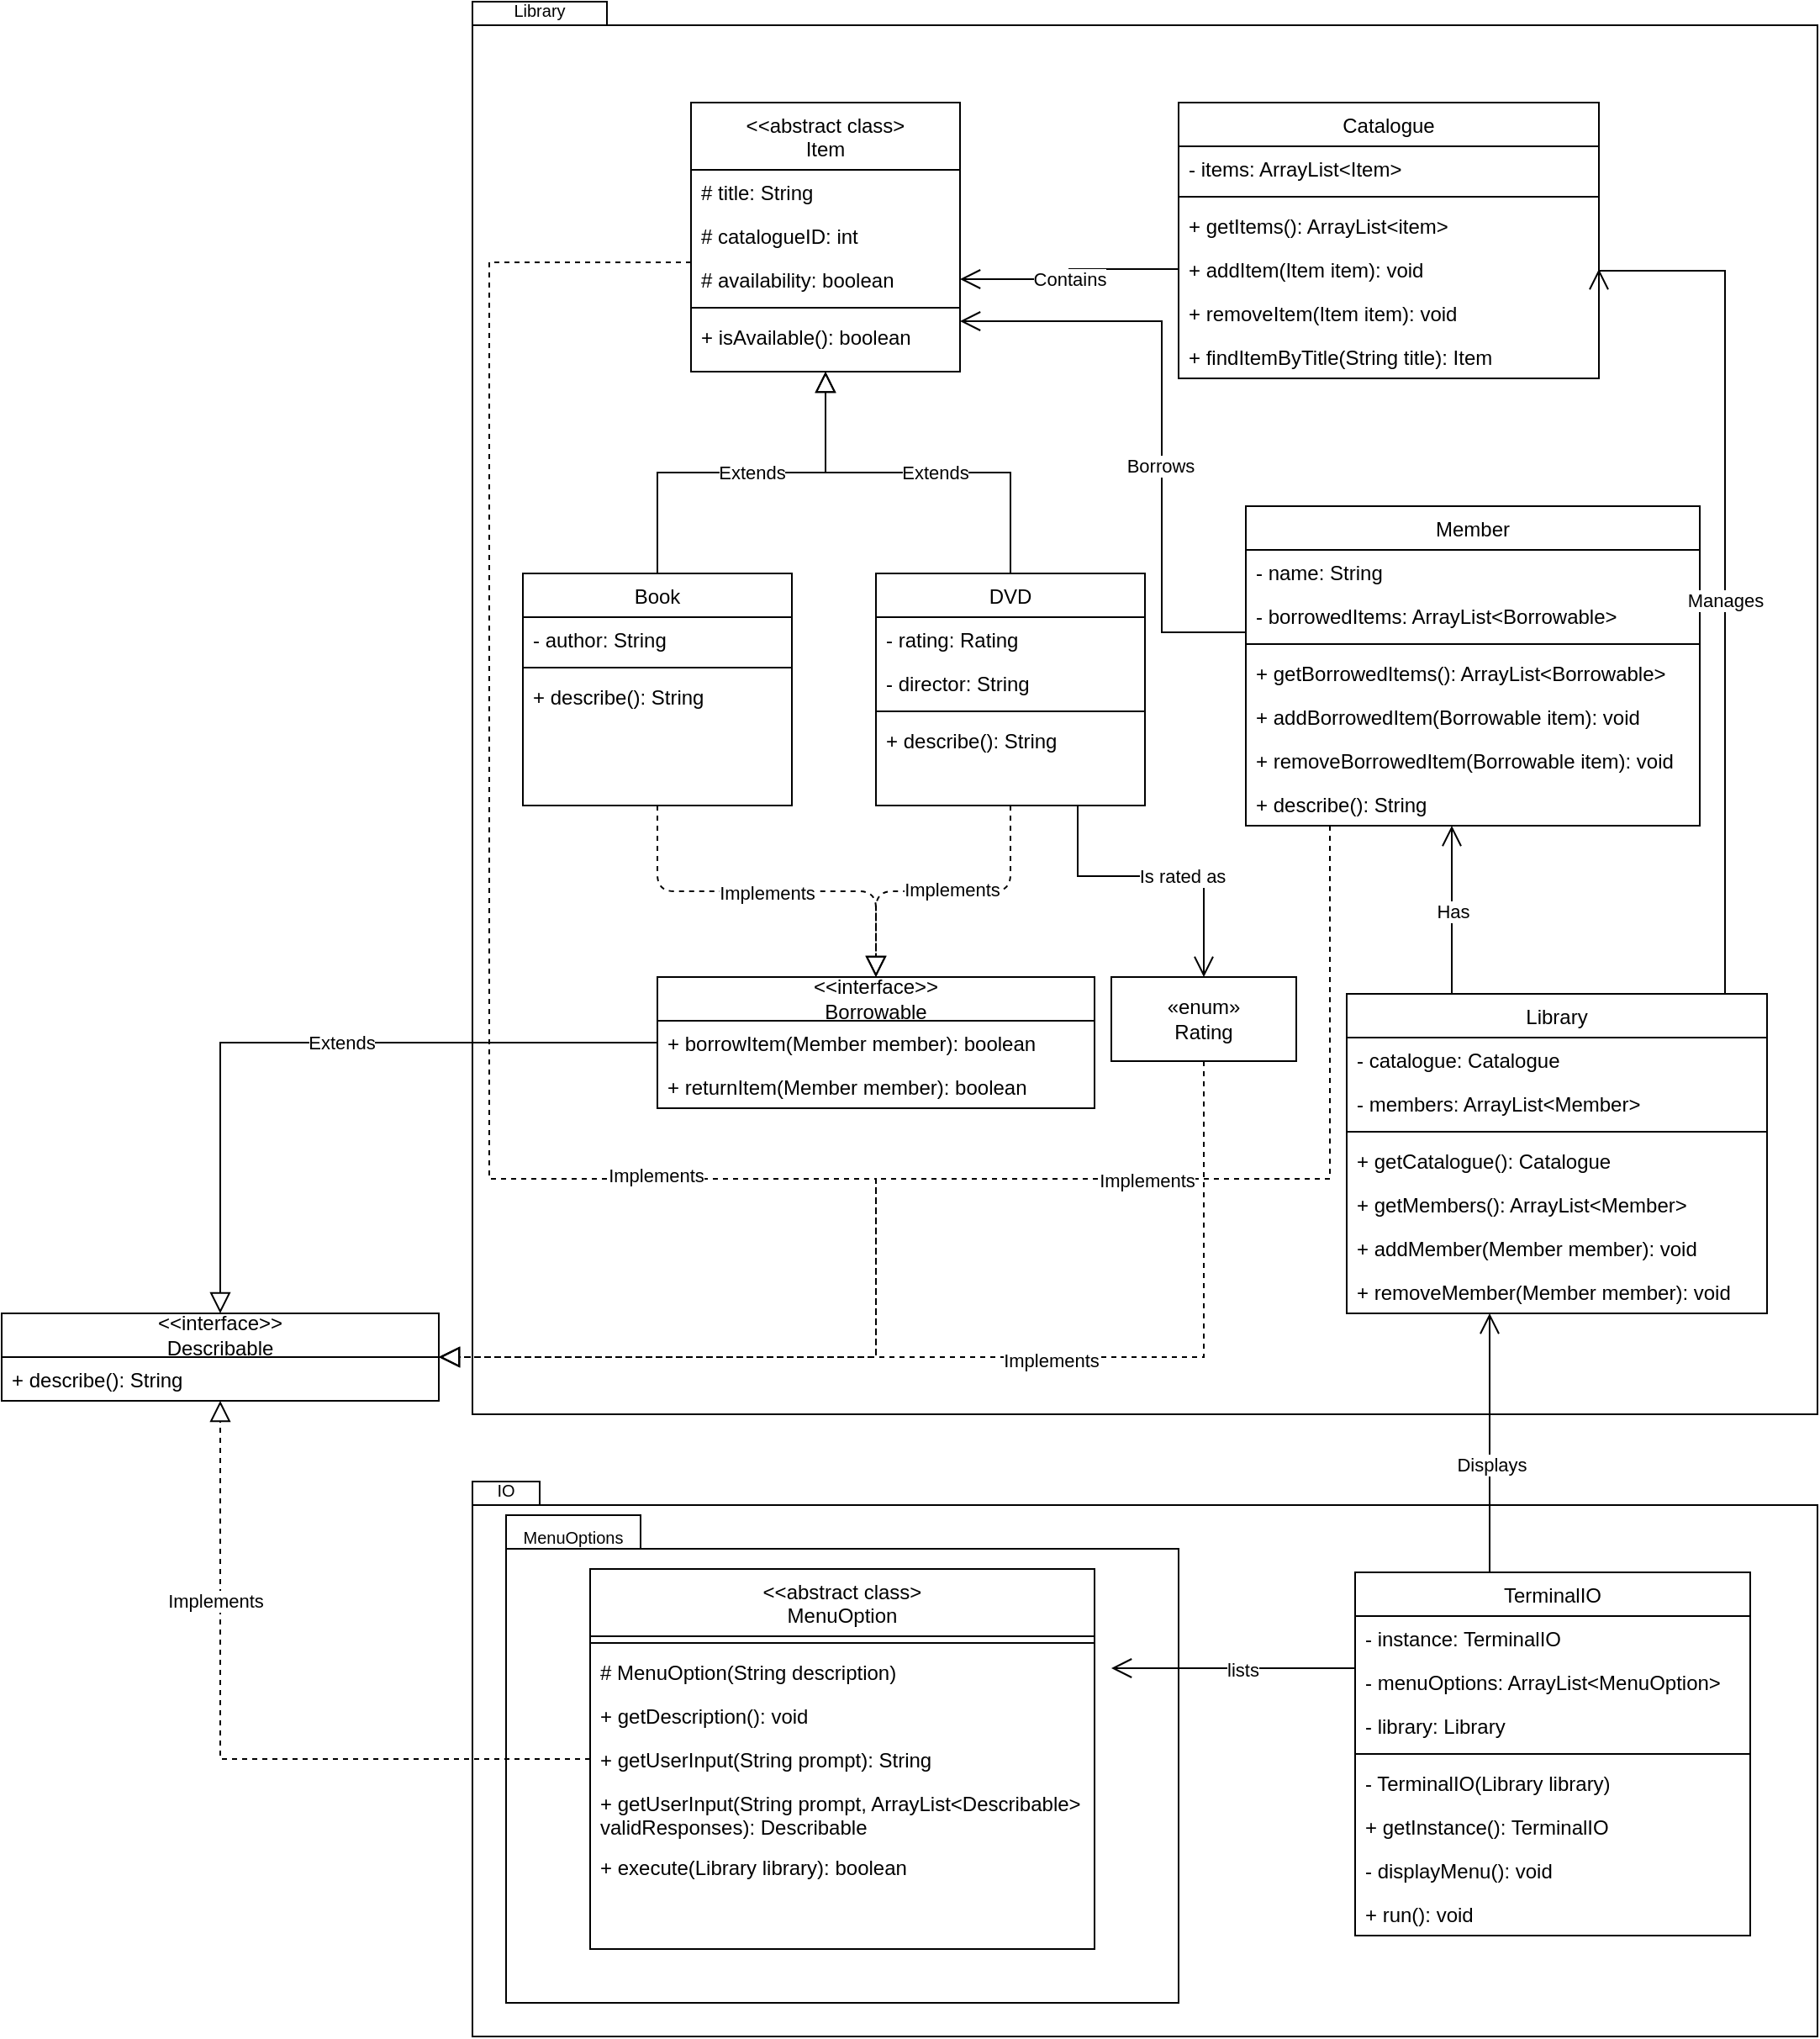 <mxfile version="24.2.2" type="device">
  <diagram id="C5RBs43oDa-KdzZeNtuy" name="Page-1">
    <mxGraphModel dx="2022" dy="643" grid="1" gridSize="10" guides="1" tooltips="1" connect="1" arrows="1" fold="1" page="1" pageScale="1" pageWidth="827" pageHeight="1169" math="0" shadow="0">
      <root>
        <mxCell id="WIyWlLk6GJQsqaUBKTNV-0" />
        <mxCell id="WIyWlLk6GJQsqaUBKTNV-1" parent="WIyWlLk6GJQsqaUBKTNV-0" />
        <mxCell id="sDmbuZlIlqzP2ajViQI1-38" value="" style="shape=folder;fontStyle=1;spacingTop=10;tabWidth=40;tabHeight=14;tabPosition=left;html=1;whiteSpace=wrap;" vertex="1" parent="WIyWlLk6GJQsqaUBKTNV-1">
          <mxGeometry x="20" y="890" width="800" height="330" as="geometry" />
        </mxCell>
        <mxCell id="sDmbuZlIlqzP2ajViQI1-46" value="" style="shape=folder;fontStyle=1;spacingTop=10;tabWidth=80;tabHeight=20;tabPosition=left;html=1;whiteSpace=wrap;" vertex="1" parent="WIyWlLk6GJQsqaUBKTNV-1">
          <mxGeometry x="40" y="910" width="400" height="290" as="geometry" />
        </mxCell>
        <mxCell id="sDmbuZlIlqzP2ajViQI1-0" value="" style="shape=folder;fontStyle=1;spacingTop=10;tabWidth=40;tabHeight=14;tabPosition=left;html=1;whiteSpace=wrap;" vertex="1" parent="WIyWlLk6GJQsqaUBKTNV-1">
          <mxGeometry x="20" y="10" width="800" height="840" as="geometry" />
        </mxCell>
        <mxCell id="sDmbuZlIlqzP2ajViQI1-58" style="edgeStyle=orthogonalEdgeStyle;rounded=0;orthogonalLoop=1;jettySize=auto;html=1;endSize=10;endArrow=block;endFill=0;dashed=1;" edge="1" parent="WIyWlLk6GJQsqaUBKTNV-1" source="zkfFHV4jXpPFQw0GAbJ--0" target="sDmbuZlIlqzP2ajViQI1-50">
          <mxGeometry relative="1" as="geometry">
            <Array as="points">
              <mxPoint x="30" y="165" />
              <mxPoint x="30" y="710" />
              <mxPoint x="260" y="710" />
            </Array>
          </mxGeometry>
        </mxCell>
        <mxCell id="sDmbuZlIlqzP2ajViQI1-65" value="Implements" style="edgeLabel;html=1;align=center;verticalAlign=middle;resizable=0;points=[];" vertex="1" connectable="0" parent="sDmbuZlIlqzP2ajViQI1-58">
          <mxGeometry x="0.211" y="2" relative="1" as="geometry">
            <mxPoint as="offset" />
          </mxGeometry>
        </mxCell>
        <mxCell id="zkfFHV4jXpPFQw0GAbJ--0" value="&lt;&lt;abstract class&gt;&#xa;Item" style="swimlane;fontStyle=0;align=center;verticalAlign=top;childLayout=stackLayout;horizontal=1;startSize=40;horizontalStack=0;resizeParent=1;resizeLast=0;collapsible=1;marginBottom=0;rounded=0;shadow=0;strokeWidth=1;" parent="WIyWlLk6GJQsqaUBKTNV-1" vertex="1">
          <mxGeometry x="150" y="70" width="160" height="160" as="geometry">
            <mxRectangle x="230" y="140" width="160" height="26" as="alternateBounds" />
          </mxGeometry>
        </mxCell>
        <mxCell id="zkfFHV4jXpPFQw0GAbJ--1" value="# title: String" style="text;align=left;verticalAlign=top;spacingLeft=4;spacingRight=4;overflow=hidden;rotatable=0;points=[[0,0.5],[1,0.5]];portConstraint=eastwest;" parent="zkfFHV4jXpPFQw0GAbJ--0" vertex="1">
          <mxGeometry y="40" width="160" height="26" as="geometry" />
        </mxCell>
        <mxCell id="OsS2CxHE7FvgoO20CWTL-3" value="# catalogueID: int" style="text;align=left;verticalAlign=top;spacingLeft=4;spacingRight=4;overflow=hidden;rotatable=0;points=[[0,0.5],[1,0.5]];portConstraint=eastwest;" parent="zkfFHV4jXpPFQw0GAbJ--0" vertex="1">
          <mxGeometry y="66" width="160" height="26" as="geometry" />
        </mxCell>
        <mxCell id="zkfFHV4jXpPFQw0GAbJ--2" value="# availability: boolean" style="text;align=left;verticalAlign=top;spacingLeft=4;spacingRight=4;overflow=hidden;rotatable=0;points=[[0,0.5],[1,0.5]];portConstraint=eastwest;rounded=0;shadow=0;html=0;" parent="zkfFHV4jXpPFQw0GAbJ--0" vertex="1">
          <mxGeometry y="92" width="160" height="26" as="geometry" />
        </mxCell>
        <mxCell id="zkfFHV4jXpPFQw0GAbJ--4" value="" style="line;html=1;strokeWidth=1;align=left;verticalAlign=middle;spacingTop=-1;spacingLeft=3;spacingRight=3;rotatable=0;labelPosition=right;points=[];portConstraint=eastwest;" parent="zkfFHV4jXpPFQw0GAbJ--0" vertex="1">
          <mxGeometry y="118" width="160" height="8" as="geometry" />
        </mxCell>
        <mxCell id="sDmbuZlIlqzP2ajViQI1-12" value="+ isAvailable(): boolean" style="text;align=left;verticalAlign=top;spacingLeft=4;spacingRight=4;overflow=hidden;rotatable=0;points=[[0,0.5],[1,0.5]];portConstraint=eastwest;" vertex="1" parent="zkfFHV4jXpPFQw0GAbJ--0">
          <mxGeometry y="126" width="160" height="26" as="geometry" />
        </mxCell>
        <mxCell id="OsS2CxHE7FvgoO20CWTL-24" style="edgeStyle=orthogonalEdgeStyle;rounded=1;orthogonalLoop=1;jettySize=auto;html=1;exitX=0.5;exitY=1;exitDx=0;exitDy=0;dashed=1;endArrow=block;endFill=0;strokeWidth=1;jumpSize=6;curved=0;flowAnimation=0;endSize=10;" parent="WIyWlLk6GJQsqaUBKTNV-1" source="zkfFHV4jXpPFQw0GAbJ--6" target="OsS2CxHE7FvgoO20CWTL-16" edge="1">
          <mxGeometry relative="1" as="geometry" />
        </mxCell>
        <mxCell id="OsS2CxHE7FvgoO20CWTL-27" value="Implements" style="edgeLabel;html=1;align=center;verticalAlign=middle;resizable=0;points=[];" parent="OsS2CxHE7FvgoO20CWTL-24" vertex="1" connectable="0">
          <mxGeometry y="-1" relative="1" as="geometry">
            <mxPoint as="offset" />
          </mxGeometry>
        </mxCell>
        <mxCell id="zkfFHV4jXpPFQw0GAbJ--6" value="Book" style="swimlane;fontStyle=0;align=center;verticalAlign=top;childLayout=stackLayout;horizontal=1;startSize=26;horizontalStack=0;resizeParent=1;resizeLast=0;collapsible=1;marginBottom=0;rounded=0;shadow=0;strokeWidth=1;" parent="WIyWlLk6GJQsqaUBKTNV-1" vertex="1">
          <mxGeometry x="50" y="350" width="160" height="138" as="geometry">
            <mxRectangle x="130" y="380" width="160" height="26" as="alternateBounds" />
          </mxGeometry>
        </mxCell>
        <mxCell id="zkfFHV4jXpPFQw0GAbJ--7" value="- author: String" style="text;align=left;verticalAlign=top;spacingLeft=4;spacingRight=4;overflow=hidden;rotatable=0;points=[[0,0.5],[1,0.5]];portConstraint=eastwest;" parent="zkfFHV4jXpPFQw0GAbJ--6" vertex="1">
          <mxGeometry y="26" width="160" height="26" as="geometry" />
        </mxCell>
        <mxCell id="zkfFHV4jXpPFQw0GAbJ--9" value="" style="line;html=1;strokeWidth=1;align=left;verticalAlign=middle;spacingTop=-1;spacingLeft=3;spacingRight=3;rotatable=0;labelPosition=right;points=[];portConstraint=eastwest;" parent="zkfFHV4jXpPFQw0GAbJ--6" vertex="1">
          <mxGeometry y="52" width="160" height="8" as="geometry" />
        </mxCell>
        <mxCell id="zkfFHV4jXpPFQw0GAbJ--10" value="+ describe(): String" style="text;align=left;verticalAlign=top;spacingLeft=4;spacingRight=4;overflow=hidden;rotatable=0;points=[[0,0.5],[1,0.5]];portConstraint=eastwest;fontStyle=0" parent="zkfFHV4jXpPFQw0GAbJ--6" vertex="1">
          <mxGeometry y="60" width="160" height="26" as="geometry" />
        </mxCell>
        <mxCell id="zkfFHV4jXpPFQw0GAbJ--12" value="" style="endArrow=block;endSize=10;endFill=0;shadow=0;strokeWidth=1;rounded=0;curved=0;edgeStyle=elbowEdgeStyle;elbow=vertical;" parent="WIyWlLk6GJQsqaUBKTNV-1" source="zkfFHV4jXpPFQw0GAbJ--6" target="zkfFHV4jXpPFQw0GAbJ--0" edge="1">
          <mxGeometry width="160" relative="1" as="geometry">
            <mxPoint x="130" y="193" as="sourcePoint" />
            <mxPoint x="130" y="193" as="targetPoint" />
          </mxGeometry>
        </mxCell>
        <mxCell id="OsS2CxHE7FvgoO20CWTL-29" value="Extends" style="edgeLabel;html=1;align=center;verticalAlign=middle;resizable=0;points=[];" parent="zkfFHV4jXpPFQw0GAbJ--12" vertex="1" connectable="0">
          <mxGeometry x="0.055" relative="1" as="geometry">
            <mxPoint as="offset" />
          </mxGeometry>
        </mxCell>
        <mxCell id="zkfFHV4jXpPFQw0GAbJ--16" value="" style="endArrow=block;endSize=10;endFill=0;shadow=0;strokeWidth=1;rounded=0;curved=0;edgeStyle=elbowEdgeStyle;elbow=vertical;" parent="WIyWlLk6GJQsqaUBKTNV-1" source="OsS2CxHE7FvgoO20CWTL-7" target="zkfFHV4jXpPFQw0GAbJ--0" edge="1">
          <mxGeometry width="160" relative="1" as="geometry">
            <mxPoint x="340" y="350" as="sourcePoint" />
            <mxPoint x="240" y="261" as="targetPoint" />
          </mxGeometry>
        </mxCell>
        <mxCell id="OsS2CxHE7FvgoO20CWTL-30" value="Extends" style="edgeLabel;html=1;align=center;verticalAlign=middle;resizable=0;points=[];" parent="zkfFHV4jXpPFQw0GAbJ--16" vertex="1" connectable="0">
          <mxGeometry x="-0.081" relative="1" as="geometry">
            <mxPoint as="offset" />
          </mxGeometry>
        </mxCell>
        <mxCell id="sDmbuZlIlqzP2ajViQI1-25" style="edgeStyle=orthogonalEdgeStyle;rounded=0;orthogonalLoop=1;jettySize=auto;html=1;exitX=0.75;exitY=1;exitDx=0;exitDy=0;entryX=0.5;entryY=0;entryDx=0;entryDy=0;endArrow=open;endFill=0;endSize=10;" edge="1" parent="WIyWlLk6GJQsqaUBKTNV-1" source="OsS2CxHE7FvgoO20CWTL-7" target="sDmbuZlIlqzP2ajViQI1-24">
          <mxGeometry relative="1" as="geometry">
            <Array as="points">
              <mxPoint x="380" y="530" />
              <mxPoint x="455" y="530" />
            </Array>
          </mxGeometry>
        </mxCell>
        <mxCell id="sDmbuZlIlqzP2ajViQI1-26" value="Is rated as" style="edgeLabel;html=1;align=center;verticalAlign=middle;resizable=0;points=[];" vertex="1" connectable="0" parent="sDmbuZlIlqzP2ajViQI1-25">
          <mxGeometry x="0.169" relative="1" as="geometry">
            <mxPoint as="offset" />
          </mxGeometry>
        </mxCell>
        <mxCell id="OsS2CxHE7FvgoO20CWTL-7" value="DVD" style="swimlane;fontStyle=0;align=center;verticalAlign=top;childLayout=stackLayout;horizontal=1;startSize=26;horizontalStack=0;resizeParent=1;resizeLast=0;collapsible=1;marginBottom=0;rounded=0;shadow=0;strokeWidth=1;" parent="WIyWlLk6GJQsqaUBKTNV-1" vertex="1">
          <mxGeometry x="260" y="350" width="160" height="138" as="geometry">
            <mxRectangle x="130" y="380" width="160" height="26" as="alternateBounds" />
          </mxGeometry>
        </mxCell>
        <mxCell id="OsS2CxHE7FvgoO20CWTL-8" value="- rating: Rating" style="text;align=left;verticalAlign=top;spacingLeft=4;spacingRight=4;overflow=hidden;rotatable=0;points=[[0,0.5],[1,0.5]];portConstraint=eastwest;" parent="OsS2CxHE7FvgoO20CWTL-7" vertex="1">
          <mxGeometry y="26" width="160" height="26" as="geometry" />
        </mxCell>
        <mxCell id="OsS2CxHE7FvgoO20CWTL-11" value="- director: String" style="text;align=left;verticalAlign=top;spacingLeft=4;spacingRight=4;overflow=hidden;rotatable=0;points=[[0,0.5],[1,0.5]];portConstraint=eastwest;" parent="OsS2CxHE7FvgoO20CWTL-7" vertex="1">
          <mxGeometry y="52" width="160" height="26" as="geometry" />
        </mxCell>
        <mxCell id="OsS2CxHE7FvgoO20CWTL-9" value="" style="line;html=1;strokeWidth=1;align=left;verticalAlign=middle;spacingTop=-1;spacingLeft=3;spacingRight=3;rotatable=0;labelPosition=right;points=[];portConstraint=eastwest;" parent="OsS2CxHE7FvgoO20CWTL-7" vertex="1">
          <mxGeometry y="78" width="160" height="8" as="geometry" />
        </mxCell>
        <mxCell id="OsS2CxHE7FvgoO20CWTL-10" value="+ describe(): String" style="text;align=left;verticalAlign=top;spacingLeft=4;spacingRight=4;overflow=hidden;rotatable=0;points=[[0,0.5],[1,0.5]];portConstraint=eastwest;fontStyle=0" parent="OsS2CxHE7FvgoO20CWTL-7" vertex="1">
          <mxGeometry y="86" width="160" height="26" as="geometry" />
        </mxCell>
        <mxCell id="sDmbuZlIlqzP2ajViQI1-54" style="edgeStyle=orthogonalEdgeStyle;rounded=0;orthogonalLoop=1;jettySize=auto;html=1;endSize=10;endArrow=block;endFill=0;" edge="1" parent="WIyWlLk6GJQsqaUBKTNV-1" source="OsS2CxHE7FvgoO20CWTL-16" target="sDmbuZlIlqzP2ajViQI1-50">
          <mxGeometry relative="1" as="geometry" />
        </mxCell>
        <mxCell id="sDmbuZlIlqzP2ajViQI1-55" value="Extends" style="edgeLabel;html=1;align=center;verticalAlign=middle;resizable=0;points=[];" vertex="1" connectable="0" parent="sDmbuZlIlqzP2ajViQI1-54">
          <mxGeometry x="-0.104" relative="1" as="geometry">
            <mxPoint as="offset" />
          </mxGeometry>
        </mxCell>
        <mxCell id="OsS2CxHE7FvgoO20CWTL-16" value="&amp;lt;&amp;lt;interface&amp;gt;&amp;gt;&lt;div&gt;Borrowable&lt;/div&gt;" style="swimlane;fontStyle=0;childLayout=stackLayout;horizontal=1;startSize=26;fillColor=none;horizontalStack=0;resizeParent=1;resizeParentMax=0;resizeLast=0;collapsible=1;marginBottom=0;whiteSpace=wrap;html=1;" parent="WIyWlLk6GJQsqaUBKTNV-1" vertex="1">
          <mxGeometry x="130" y="590" width="260" height="78" as="geometry">
            <mxRectangle x="190" y="530" width="110" height="40" as="alternateBounds" />
          </mxGeometry>
        </mxCell>
        <mxCell id="OsS2CxHE7FvgoO20CWTL-17" value="+ borrowItem(Member member): boolean" style="text;strokeColor=none;fillColor=none;align=left;verticalAlign=top;spacingLeft=4;spacingRight=4;overflow=hidden;rotatable=0;points=[[0,0.5],[1,0.5]];portConstraint=eastwest;whiteSpace=wrap;html=1;" parent="OsS2CxHE7FvgoO20CWTL-16" vertex="1">
          <mxGeometry y="26" width="260" height="26" as="geometry" />
        </mxCell>
        <mxCell id="OsS2CxHE7FvgoO20CWTL-18" value="+ returnItem(Member member): boolean" style="text;strokeColor=none;fillColor=none;align=left;verticalAlign=top;spacingLeft=4;spacingRight=4;overflow=hidden;rotatable=0;points=[[0,0.5],[1,0.5]];portConstraint=eastwest;whiteSpace=wrap;html=1;" parent="OsS2CxHE7FvgoO20CWTL-16" vertex="1">
          <mxGeometry y="52" width="260" height="26" as="geometry" />
        </mxCell>
        <mxCell id="OsS2CxHE7FvgoO20CWTL-25" style="edgeStyle=orthogonalEdgeStyle;rounded=1;orthogonalLoop=1;jettySize=auto;html=1;exitX=0.5;exitY=1;exitDx=0;exitDy=0;dashed=1;endArrow=block;endFill=0;strokeWidth=1;jumpSize=6;curved=0;flowAnimation=0;entryX=0.5;entryY=0;entryDx=0;entryDy=0;endSize=10;" parent="WIyWlLk6GJQsqaUBKTNV-1" source="OsS2CxHE7FvgoO20CWTL-7" target="OsS2CxHE7FvgoO20CWTL-16" edge="1">
          <mxGeometry relative="1" as="geometry">
            <mxPoint x="140" y="498" as="sourcePoint" />
            <mxPoint x="250" y="600" as="targetPoint" />
          </mxGeometry>
        </mxCell>
        <mxCell id="OsS2CxHE7FvgoO20CWTL-28" value="Implements" style="edgeLabel;html=1;align=center;verticalAlign=middle;resizable=0;points=[];" parent="OsS2CxHE7FvgoO20CWTL-25" vertex="1" connectable="0">
          <mxGeometry x="-0.05" y="-1" relative="1" as="geometry">
            <mxPoint as="offset" />
          </mxGeometry>
        </mxCell>
        <mxCell id="OsS2CxHE7FvgoO20CWTL-31" value="Catalogue" style="swimlane;fontStyle=0;align=center;verticalAlign=top;childLayout=stackLayout;horizontal=1;startSize=26;horizontalStack=0;resizeParent=1;resizeLast=0;collapsible=1;marginBottom=0;rounded=0;shadow=0;strokeWidth=1;" parent="WIyWlLk6GJQsqaUBKTNV-1" vertex="1">
          <mxGeometry x="440" y="70" width="250" height="164" as="geometry">
            <mxRectangle x="130" y="380" width="160" height="26" as="alternateBounds" />
          </mxGeometry>
        </mxCell>
        <mxCell id="OsS2CxHE7FvgoO20CWTL-32" value="- items: ArrayList&lt;Item&gt;" style="text;align=left;verticalAlign=top;spacingLeft=4;spacingRight=4;overflow=hidden;rotatable=0;points=[[0,0.5],[1,0.5]];portConstraint=eastwest;" parent="OsS2CxHE7FvgoO20CWTL-31" vertex="1">
          <mxGeometry y="26" width="250" height="26" as="geometry" />
        </mxCell>
        <mxCell id="OsS2CxHE7FvgoO20CWTL-33" value="" style="line;html=1;strokeWidth=1;align=left;verticalAlign=middle;spacingTop=-1;spacingLeft=3;spacingRight=3;rotatable=0;labelPosition=right;points=[];portConstraint=eastwest;" parent="OsS2CxHE7FvgoO20CWTL-31" vertex="1">
          <mxGeometry y="52" width="250" height="8" as="geometry" />
        </mxCell>
        <mxCell id="sDmbuZlIlqzP2ajViQI1-9" value="+ getItems(): ArrayList&lt;item&gt;" style="text;align=left;verticalAlign=top;spacingLeft=4;spacingRight=4;overflow=hidden;rotatable=0;points=[[0,0.5],[1,0.5]];portConstraint=eastwest;fontStyle=0" vertex="1" parent="OsS2CxHE7FvgoO20CWTL-31">
          <mxGeometry y="60" width="250" height="26" as="geometry" />
        </mxCell>
        <mxCell id="OsS2CxHE7FvgoO20CWTL-34" value="+ addItem(Item item): void" style="text;align=left;verticalAlign=top;spacingLeft=4;spacingRight=4;overflow=hidden;rotatable=0;points=[[0,0.5],[1,0.5]];portConstraint=eastwest;fontStyle=0" parent="OsS2CxHE7FvgoO20CWTL-31" vertex="1">
          <mxGeometry y="86" width="250" height="26" as="geometry" />
        </mxCell>
        <mxCell id="OsS2CxHE7FvgoO20CWTL-36" value="+ removeItem(Item item): void" style="text;align=left;verticalAlign=top;spacingLeft=4;spacingRight=4;overflow=hidden;rotatable=0;points=[[0,0.5],[1,0.5]];portConstraint=eastwest;fontStyle=0" parent="OsS2CxHE7FvgoO20CWTL-31" vertex="1">
          <mxGeometry y="112" width="250" height="26" as="geometry" />
        </mxCell>
        <mxCell id="OsS2CxHE7FvgoO20CWTL-37" value="+ findItemByTitle(String title): Item" style="text;align=left;verticalAlign=top;spacingLeft=4;spacingRight=4;overflow=hidden;rotatable=0;points=[[0,0.5],[1,0.5]];portConstraint=eastwest;fontStyle=0" parent="OsS2CxHE7FvgoO20CWTL-31" vertex="1">
          <mxGeometry y="138" width="250" height="26" as="geometry" />
        </mxCell>
        <mxCell id="OsS2CxHE7FvgoO20CWTL-39" style="edgeStyle=orthogonalEdgeStyle;rounded=0;orthogonalLoop=1;jettySize=auto;html=1;entryX=1;entryY=0.5;entryDx=0;entryDy=0;exitX=0;exitY=0.5;exitDx=0;exitDy=0;endArrow=open;endFill=0;endSize=10;" parent="WIyWlLk6GJQsqaUBKTNV-1" source="OsS2CxHE7FvgoO20CWTL-34" target="zkfFHV4jXpPFQw0GAbJ--2" edge="1">
          <mxGeometry relative="1" as="geometry" />
        </mxCell>
        <mxCell id="OsS2CxHE7FvgoO20CWTL-40" value="Contains" style="edgeLabel;html=1;align=center;verticalAlign=middle;resizable=0;points=[];" parent="OsS2CxHE7FvgoO20CWTL-39" vertex="1" connectable="0">
          <mxGeometry x="0.045" relative="1" as="geometry">
            <mxPoint as="offset" />
          </mxGeometry>
        </mxCell>
        <mxCell id="sDmbuZlIlqzP2ajViQI1-56" style="edgeStyle=orthogonalEdgeStyle;rounded=0;orthogonalLoop=1;jettySize=auto;html=1;endSize=10;endArrow=block;endFill=0;dashed=1;" edge="1" parent="WIyWlLk6GJQsqaUBKTNV-1" source="OsS2CxHE7FvgoO20CWTL-41" target="sDmbuZlIlqzP2ajViQI1-50">
          <mxGeometry relative="1" as="geometry">
            <Array as="points">
              <mxPoint x="530" y="710" />
              <mxPoint x="260" y="710" />
            </Array>
          </mxGeometry>
        </mxCell>
        <mxCell id="sDmbuZlIlqzP2ajViQI1-63" value="Implements" style="edgeLabel;html=1;align=center;verticalAlign=middle;resizable=0;points=[];" vertex="1" connectable="0" parent="sDmbuZlIlqzP2ajViQI1-56">
          <mxGeometry x="-0.246" y="1" relative="1" as="geometry">
            <mxPoint as="offset" />
          </mxGeometry>
        </mxCell>
        <mxCell id="OsS2CxHE7FvgoO20CWTL-41" value="Member" style="swimlane;fontStyle=0;align=center;verticalAlign=top;childLayout=stackLayout;horizontal=1;startSize=26;horizontalStack=0;resizeParent=1;resizeLast=0;collapsible=1;marginBottom=0;rounded=0;shadow=0;strokeWidth=1;" parent="WIyWlLk6GJQsqaUBKTNV-1" vertex="1">
          <mxGeometry x="480" y="310" width="270" height="190" as="geometry">
            <mxRectangle x="130" y="380" width="160" height="26" as="alternateBounds" />
          </mxGeometry>
        </mxCell>
        <mxCell id="OsS2CxHE7FvgoO20CWTL-42" value="- name: String" style="text;align=left;verticalAlign=top;spacingLeft=4;spacingRight=4;overflow=hidden;rotatable=0;points=[[0,0.5],[1,0.5]];portConstraint=eastwest;" parent="OsS2CxHE7FvgoO20CWTL-41" vertex="1">
          <mxGeometry y="26" width="270" height="26" as="geometry" />
        </mxCell>
        <mxCell id="OsS2CxHE7FvgoO20CWTL-47" value="- borrowedItems: ArrayList&lt;Borrowable&gt;" style="text;align=left;verticalAlign=top;spacingLeft=4;spacingRight=4;overflow=hidden;rotatable=0;points=[[0,0.5],[1,0.5]];portConstraint=eastwest;" parent="OsS2CxHE7FvgoO20CWTL-41" vertex="1">
          <mxGeometry y="52" width="270" height="26" as="geometry" />
        </mxCell>
        <mxCell id="OsS2CxHE7FvgoO20CWTL-43" value="" style="line;html=1;strokeWidth=1;align=left;verticalAlign=middle;spacingTop=-1;spacingLeft=3;spacingRight=3;rotatable=0;labelPosition=right;points=[];portConstraint=eastwest;" parent="OsS2CxHE7FvgoO20CWTL-41" vertex="1">
          <mxGeometry y="78" width="270" height="8" as="geometry" />
        </mxCell>
        <mxCell id="sDmbuZlIlqzP2ajViQI1-49" value="+ getBorrowedItems(): ArrayList&lt;Borrowable&gt;" style="text;align=left;verticalAlign=top;spacingLeft=4;spacingRight=4;overflow=hidden;rotatable=0;points=[[0,0.5],[1,0.5]];portConstraint=eastwest;fontStyle=0" vertex="1" parent="OsS2CxHE7FvgoO20CWTL-41">
          <mxGeometry y="86" width="270" height="26" as="geometry" />
        </mxCell>
        <mxCell id="OsS2CxHE7FvgoO20CWTL-44" value="+ addBorrowedItem(Borrowable item): void" style="text;align=left;verticalAlign=top;spacingLeft=4;spacingRight=4;overflow=hidden;rotatable=0;points=[[0,0.5],[1,0.5]];portConstraint=eastwest;fontStyle=0" parent="OsS2CxHE7FvgoO20CWTL-41" vertex="1">
          <mxGeometry y="112" width="270" height="26" as="geometry" />
        </mxCell>
        <mxCell id="OsS2CxHE7FvgoO20CWTL-46" value="+ removeBorrowedItem(Borrowable item): void" style="text;align=left;verticalAlign=top;spacingLeft=4;spacingRight=4;overflow=hidden;rotatable=0;points=[[0,0.5],[1,0.5]];portConstraint=eastwest;fontStyle=0" parent="OsS2CxHE7FvgoO20CWTL-41" vertex="1">
          <mxGeometry y="138" width="270" height="26" as="geometry" />
        </mxCell>
        <mxCell id="sDmbuZlIlqzP2ajViQI1-60" value="+ describe(): String" style="text;align=left;verticalAlign=top;spacingLeft=4;spacingRight=4;overflow=hidden;rotatable=0;points=[[0,0.5],[1,0.5]];portConstraint=eastwest;fontStyle=0" vertex="1" parent="OsS2CxHE7FvgoO20CWTL-41">
          <mxGeometry y="164" width="270" height="26" as="geometry" />
        </mxCell>
        <mxCell id="OsS2CxHE7FvgoO20CWTL-48" style="edgeStyle=orthogonalEdgeStyle;rounded=0;orthogonalLoop=1;jettySize=auto;html=1;endArrow=open;endFill=0;endSize=10;" parent="WIyWlLk6GJQsqaUBKTNV-1" source="OsS2CxHE7FvgoO20CWTL-41" edge="1">
          <mxGeometry relative="1" as="geometry">
            <mxPoint x="310" y="200" as="targetPoint" />
            <Array as="points">
              <mxPoint x="430" y="385" />
              <mxPoint x="430" y="200" />
            </Array>
            <mxPoint x="615" y="348" as="sourcePoint" />
          </mxGeometry>
        </mxCell>
        <mxCell id="OsS2CxHE7FvgoO20CWTL-49" value="Borrows" style="edgeLabel;html=1;align=center;verticalAlign=middle;resizable=0;points=[];" parent="OsS2CxHE7FvgoO20CWTL-48" vertex="1" connectable="0">
          <mxGeometry x="-0.158" y="1" relative="1" as="geometry">
            <mxPoint as="offset" />
          </mxGeometry>
        </mxCell>
        <mxCell id="OsS2CxHE7FvgoO20CWTL-59" style="edgeStyle=orthogonalEdgeStyle;rounded=0;orthogonalLoop=1;jettySize=auto;html=1;entryX=1;entryY=0.5;entryDx=0;entryDy=0;endSize=10;endArrow=open;endFill=0;" parent="WIyWlLk6GJQsqaUBKTNV-1" target="OsS2CxHE7FvgoO20CWTL-34" edge="1">
          <mxGeometry relative="1" as="geometry">
            <Array as="points">
              <mxPoint x="765" y="170" />
            </Array>
            <mxPoint x="765" y="600" as="sourcePoint" />
            <mxPoint x="705" y="169" as="targetPoint" />
          </mxGeometry>
        </mxCell>
        <mxCell id="OsS2CxHE7FvgoO20CWTL-60" value="Manages" style="edgeLabel;html=1;align=center;verticalAlign=middle;resizable=0;points=[];" parent="OsS2CxHE7FvgoO20CWTL-59" vertex="1" connectable="0">
          <mxGeometry x="-0.075" relative="1" as="geometry">
            <mxPoint as="offset" />
          </mxGeometry>
        </mxCell>
        <mxCell id="OsS2CxHE7FvgoO20CWTL-50" value="Library" style="swimlane;fontStyle=0;align=center;verticalAlign=top;childLayout=stackLayout;horizontal=1;startSize=26;horizontalStack=0;resizeParent=1;resizeLast=0;collapsible=1;marginBottom=0;rounded=0;shadow=0;strokeWidth=1;" parent="WIyWlLk6GJQsqaUBKTNV-1" vertex="1">
          <mxGeometry x="540" y="600" width="250" height="190" as="geometry">
            <mxRectangle x="130" y="380" width="160" height="26" as="alternateBounds" />
          </mxGeometry>
        </mxCell>
        <mxCell id="OsS2CxHE7FvgoO20CWTL-51" value="- catalogue: Catalogue" style="text;align=left;verticalAlign=top;spacingLeft=4;spacingRight=4;overflow=hidden;rotatable=0;points=[[0,0.5],[1,0.5]];portConstraint=eastwest;" parent="OsS2CxHE7FvgoO20CWTL-50" vertex="1">
          <mxGeometry y="26" width="250" height="26" as="geometry" />
        </mxCell>
        <mxCell id="OsS2CxHE7FvgoO20CWTL-54" value="- members: ArrayList&lt;Member&gt;" style="text;align=left;verticalAlign=top;spacingLeft=4;spacingRight=4;overflow=hidden;rotatable=0;points=[[0,0.5],[1,0.5]];portConstraint=eastwest;" parent="OsS2CxHE7FvgoO20CWTL-50" vertex="1">
          <mxGeometry y="52" width="250" height="26" as="geometry" />
        </mxCell>
        <mxCell id="OsS2CxHE7FvgoO20CWTL-52" value="" style="line;html=1;strokeWidth=1;align=left;verticalAlign=middle;spacingTop=-1;spacingLeft=3;spacingRight=3;rotatable=0;labelPosition=right;points=[];portConstraint=eastwest;" parent="OsS2CxHE7FvgoO20CWTL-50" vertex="1">
          <mxGeometry y="78" width="250" height="8" as="geometry" />
        </mxCell>
        <mxCell id="sDmbuZlIlqzP2ajViQI1-11" value="+ getCatalogue(): Catalogue" style="text;align=left;verticalAlign=top;spacingLeft=4;spacingRight=4;overflow=hidden;rotatable=0;points=[[0,0.5],[1,0.5]];portConstraint=eastwest;fontStyle=0" vertex="1" parent="OsS2CxHE7FvgoO20CWTL-50">
          <mxGeometry y="86" width="250" height="26" as="geometry" />
        </mxCell>
        <mxCell id="sDmbuZlIlqzP2ajViQI1-10" value="+ getMembers(): ArrayList&lt;Member&gt;" style="text;align=left;verticalAlign=top;spacingLeft=4;spacingRight=4;overflow=hidden;rotatable=0;points=[[0,0.5],[1,0.5]];portConstraint=eastwest;fontStyle=0" vertex="1" parent="OsS2CxHE7FvgoO20CWTL-50">
          <mxGeometry y="112" width="250" height="26" as="geometry" />
        </mxCell>
        <mxCell id="OsS2CxHE7FvgoO20CWTL-53" value="+ addMember(Member member): void" style="text;align=left;verticalAlign=top;spacingLeft=4;spacingRight=4;overflow=hidden;rotatable=0;points=[[0,0.5],[1,0.5]];portConstraint=eastwest;fontStyle=0" parent="OsS2CxHE7FvgoO20CWTL-50" vertex="1">
          <mxGeometry y="138" width="250" height="26" as="geometry" />
        </mxCell>
        <mxCell id="OsS2CxHE7FvgoO20CWTL-55" value="+ removeMember(Member member): void" style="text;align=left;verticalAlign=top;spacingLeft=4;spacingRight=4;overflow=hidden;rotatable=0;points=[[0,0.5],[1,0.5]];portConstraint=eastwest;fontStyle=0" parent="OsS2CxHE7FvgoO20CWTL-50" vertex="1">
          <mxGeometry y="164" width="250" height="26" as="geometry" />
        </mxCell>
        <mxCell id="OsS2CxHE7FvgoO20CWTL-57" style="rounded=0;orthogonalLoop=1;jettySize=auto;html=1;exitX=0.25;exitY=0;exitDx=0;exitDy=0;endArrow=open;endFill=0;endSize=10;edgeStyle=elbowEdgeStyle;" parent="WIyWlLk6GJQsqaUBKTNV-1" source="OsS2CxHE7FvgoO20CWTL-50" target="sDmbuZlIlqzP2ajViQI1-60" edge="1">
          <mxGeometry relative="1" as="geometry">
            <mxPoint x="600" y="530" as="targetPoint" />
          </mxGeometry>
        </mxCell>
        <mxCell id="OsS2CxHE7FvgoO20CWTL-58" value="Has" style="edgeLabel;html=1;align=center;verticalAlign=middle;resizable=0;points=[];" parent="OsS2CxHE7FvgoO20CWTL-57" vertex="1" connectable="0">
          <mxGeometry x="-0.021" y="1" relative="1" as="geometry">
            <mxPoint x="1" as="offset" />
          </mxGeometry>
        </mxCell>
        <mxCell id="sDmbuZlIlqzP2ajViQI1-1" value="Library" style="text;html=1;align=center;verticalAlign=middle;whiteSpace=wrap;rounded=0;fontSize=10;" vertex="1" parent="WIyWlLk6GJQsqaUBKTNV-1">
          <mxGeometry x="40" y="10" width="40" height="10" as="geometry" />
        </mxCell>
        <mxCell id="sDmbuZlIlqzP2ajViQI1-2" value="TerminalIO" style="swimlane;fontStyle=0;align=center;verticalAlign=top;childLayout=stackLayout;horizontal=1;startSize=26;horizontalStack=0;resizeParent=1;resizeLast=0;collapsible=1;marginBottom=0;rounded=0;shadow=0;strokeWidth=1;" vertex="1" parent="WIyWlLk6GJQsqaUBKTNV-1">
          <mxGeometry x="545" y="944" width="235" height="216" as="geometry">
            <mxRectangle x="130" y="380" width="160" height="26" as="alternateBounds" />
          </mxGeometry>
        </mxCell>
        <mxCell id="sDmbuZlIlqzP2ajViQI1-40" value="- instance: TerminalIO" style="text;align=left;verticalAlign=top;spacingLeft=4;spacingRight=4;overflow=hidden;rotatable=0;points=[[0,0.5],[1,0.5]];portConstraint=eastwest;" vertex="1" parent="sDmbuZlIlqzP2ajViQI1-2">
          <mxGeometry y="26" width="235" height="26" as="geometry" />
        </mxCell>
        <mxCell id="sDmbuZlIlqzP2ajViQI1-3" value="- menuOptions: ArrayList&lt;MenuOption&gt;" style="text;align=left;verticalAlign=top;spacingLeft=4;spacingRight=4;overflow=hidden;rotatable=0;points=[[0,0.5],[1,0.5]];portConstraint=eastwest;" vertex="1" parent="sDmbuZlIlqzP2ajViQI1-2">
          <mxGeometry y="52" width="235" height="26" as="geometry" />
        </mxCell>
        <mxCell id="sDmbuZlIlqzP2ajViQI1-27" value="- library: Library" style="text;align=left;verticalAlign=top;spacingLeft=4;spacingRight=4;overflow=hidden;rotatable=0;points=[[0,0.5],[1,0.5]];portConstraint=eastwest;" vertex="1" parent="sDmbuZlIlqzP2ajViQI1-2">
          <mxGeometry y="78" width="235" height="26" as="geometry" />
        </mxCell>
        <mxCell id="sDmbuZlIlqzP2ajViQI1-4" value="" style="line;html=1;strokeWidth=1;align=left;verticalAlign=middle;spacingTop=-1;spacingLeft=3;spacingRight=3;rotatable=0;labelPosition=right;points=[];portConstraint=eastwest;" vertex="1" parent="sDmbuZlIlqzP2ajViQI1-2">
          <mxGeometry y="104" width="235" height="8" as="geometry" />
        </mxCell>
        <mxCell id="sDmbuZlIlqzP2ajViQI1-41" value="- TerminalIO(Library library)" style="text;align=left;verticalAlign=top;spacingLeft=4;spacingRight=4;overflow=hidden;rotatable=0;points=[[0,0.5],[1,0.5]];portConstraint=eastwest;fontStyle=0" vertex="1" parent="sDmbuZlIlqzP2ajViQI1-2">
          <mxGeometry y="112" width="235" height="26" as="geometry" />
        </mxCell>
        <mxCell id="sDmbuZlIlqzP2ajViQI1-5" value="+ getInstance(): TerminalIO" style="text;align=left;verticalAlign=top;spacingLeft=4;spacingRight=4;overflow=hidden;rotatable=0;points=[[0,0.5],[1,0.5]];portConstraint=eastwest;fontStyle=0" vertex="1" parent="sDmbuZlIlqzP2ajViQI1-2">
          <mxGeometry y="138" width="235" height="26" as="geometry" />
        </mxCell>
        <mxCell id="sDmbuZlIlqzP2ajViQI1-6" value="- displayMenu(): void" style="text;align=left;verticalAlign=top;spacingLeft=4;spacingRight=4;overflow=hidden;rotatable=0;points=[[0,0.5],[1,0.5]];portConstraint=eastwest;fontStyle=0" vertex="1" parent="sDmbuZlIlqzP2ajViQI1-2">
          <mxGeometry y="164" width="235" height="26" as="geometry" />
        </mxCell>
        <mxCell id="sDmbuZlIlqzP2ajViQI1-42" value="+ run(): void" style="text;align=left;verticalAlign=top;spacingLeft=4;spacingRight=4;overflow=hidden;rotatable=0;points=[[0,0.5],[1,0.5]];portConstraint=eastwest;fontStyle=0" vertex="1" parent="sDmbuZlIlqzP2ajViQI1-2">
          <mxGeometry y="190" width="235" height="26" as="geometry" />
        </mxCell>
        <mxCell id="sDmbuZlIlqzP2ajViQI1-7" style="edgeStyle=orthogonalEdgeStyle;rounded=0;orthogonalLoop=1;jettySize=auto;html=1;endSize=10;endArrow=open;endFill=0;" edge="1" parent="WIyWlLk6GJQsqaUBKTNV-1" source="sDmbuZlIlqzP2ajViQI1-2">
          <mxGeometry relative="1" as="geometry">
            <mxPoint x="625" y="790" as="targetPoint" />
            <Array as="points">
              <mxPoint x="625" y="793" />
            </Array>
          </mxGeometry>
        </mxCell>
        <mxCell id="sDmbuZlIlqzP2ajViQI1-8" value="Displays" style="edgeLabel;html=1;align=center;verticalAlign=middle;resizable=0;points=[];" vertex="1" connectable="0" parent="sDmbuZlIlqzP2ajViQI1-7">
          <mxGeometry x="-0.171" y="-1" relative="1" as="geometry">
            <mxPoint as="offset" />
          </mxGeometry>
        </mxCell>
        <mxCell id="sDmbuZlIlqzP2ajViQI1-67" style="edgeStyle=orthogonalEdgeStyle;rounded=0;orthogonalLoop=1;jettySize=auto;html=1;endArrow=block;endFill=0;endSize=10;dashed=1;" edge="1" parent="WIyWlLk6GJQsqaUBKTNV-1" source="sDmbuZlIlqzP2ajViQI1-24" target="sDmbuZlIlqzP2ajViQI1-50">
          <mxGeometry relative="1" as="geometry">
            <Array as="points">
              <mxPoint x="455" y="816" />
            </Array>
          </mxGeometry>
        </mxCell>
        <mxCell id="sDmbuZlIlqzP2ajViQI1-69" value="Implements" style="edgeLabel;html=1;align=center;verticalAlign=middle;resizable=0;points=[];" vertex="1" connectable="0" parent="sDmbuZlIlqzP2ajViQI1-67">
          <mxGeometry x="-0.154" y="2" relative="1" as="geometry">
            <mxPoint as="offset" />
          </mxGeometry>
        </mxCell>
        <mxCell id="sDmbuZlIlqzP2ajViQI1-24" value="«enum»&lt;br&gt;Rating" style="html=1;whiteSpace=wrap;" vertex="1" parent="WIyWlLk6GJQsqaUBKTNV-1">
          <mxGeometry x="400" y="590" width="110" height="50" as="geometry" />
        </mxCell>
        <mxCell id="sDmbuZlIlqzP2ajViQI1-61" style="edgeStyle=orthogonalEdgeStyle;rounded=0;orthogonalLoop=1;jettySize=auto;html=1;endArrow=block;endFill=0;endSize=10;dashed=1;" edge="1" parent="WIyWlLk6GJQsqaUBKTNV-1" source="sDmbuZlIlqzP2ajViQI1-28" target="sDmbuZlIlqzP2ajViQI1-50">
          <mxGeometry relative="1" as="geometry" />
        </mxCell>
        <mxCell id="sDmbuZlIlqzP2ajViQI1-62" value="Implements" style="edgeLabel;html=1;align=center;verticalAlign=middle;resizable=0;points=[];" vertex="1" connectable="0" parent="sDmbuZlIlqzP2ajViQI1-61">
          <mxGeometry x="0.451" y="3" relative="1" as="geometry">
            <mxPoint as="offset" />
          </mxGeometry>
        </mxCell>
        <mxCell id="sDmbuZlIlqzP2ajViQI1-28" value="&lt;&lt;abstract class&gt;&#xa;MenuOption" style="swimlane;fontStyle=0;align=center;verticalAlign=top;childLayout=stackLayout;horizontal=1;startSize=40;horizontalStack=0;resizeParent=1;resizeLast=0;collapsible=1;marginBottom=0;rounded=0;shadow=0;strokeWidth=1;whiteSpace=wrap;" vertex="1" parent="WIyWlLk6GJQsqaUBKTNV-1">
          <mxGeometry x="90" y="942" width="300" height="226" as="geometry">
            <mxRectangle x="230" y="140" width="160" height="26" as="alternateBounds" />
          </mxGeometry>
        </mxCell>
        <mxCell id="sDmbuZlIlqzP2ajViQI1-32" value="" style="line;html=1;strokeWidth=1;align=left;verticalAlign=middle;spacingTop=-1;spacingLeft=3;spacingRight=3;rotatable=0;labelPosition=right;points=[];portConstraint=eastwest;" vertex="1" parent="sDmbuZlIlqzP2ajViQI1-28">
          <mxGeometry y="40" width="300" height="8" as="geometry" />
        </mxCell>
        <mxCell id="sDmbuZlIlqzP2ajViQI1-43" value="# MenuOption(String description)" style="text;align=left;verticalAlign=top;spacingLeft=4;spacingRight=4;overflow=hidden;rotatable=0;points=[[0,0.5],[1,0.5]];portConstraint=eastwest;" vertex="1" parent="sDmbuZlIlqzP2ajViQI1-28">
          <mxGeometry y="48" width="300" height="26" as="geometry" />
        </mxCell>
        <mxCell id="sDmbuZlIlqzP2ajViQI1-33" value="+ getDescription(): void" style="text;align=left;verticalAlign=top;spacingLeft=4;spacingRight=4;overflow=hidden;rotatable=0;points=[[0,0.5],[1,0.5]];portConstraint=eastwest;" vertex="1" parent="sDmbuZlIlqzP2ajViQI1-28">
          <mxGeometry y="74" width="300" height="26" as="geometry" />
        </mxCell>
        <mxCell id="sDmbuZlIlqzP2ajViQI1-34" value="+ getUserInput(String prompt): String" style="text;align=left;verticalAlign=top;spacingLeft=4;spacingRight=4;overflow=hidden;rotatable=0;points=[[0,0.5],[1,0.5]];portConstraint=eastwest;" vertex="1" parent="sDmbuZlIlqzP2ajViQI1-28">
          <mxGeometry y="100" width="300" height="26" as="geometry" />
        </mxCell>
        <mxCell id="sDmbuZlIlqzP2ajViQI1-45" value="+ getUserInput(String prompt, ArrayList&lt;Describable&gt; validResponses): Describable" style="text;align=left;verticalAlign=top;spacingLeft=4;spacingRight=4;overflow=hidden;rotatable=0;points=[[0,0.5],[1,0.5]];portConstraint=eastwest;whiteSpace=wrap;" vertex="1" parent="sDmbuZlIlqzP2ajViQI1-28">
          <mxGeometry y="126" width="300" height="38" as="geometry" />
        </mxCell>
        <mxCell id="sDmbuZlIlqzP2ajViQI1-44" value="+ execute(Library library): boolean" style="text;align=left;verticalAlign=top;spacingLeft=4;spacingRight=4;overflow=hidden;rotatable=0;points=[[0,0.5],[1,0.5]];portConstraint=eastwest;" vertex="1" parent="sDmbuZlIlqzP2ajViQI1-28">
          <mxGeometry y="164" width="300" height="26" as="geometry" />
        </mxCell>
        <mxCell id="sDmbuZlIlqzP2ajViQI1-35" style="edgeStyle=elbowEdgeStyle;rounded=0;orthogonalLoop=1;jettySize=auto;html=1;elbow=vertical;endArrow=open;endFill=0;endSize=10;" edge="1" parent="WIyWlLk6GJQsqaUBKTNV-1" source="sDmbuZlIlqzP2ajViQI1-3" target="sDmbuZlIlqzP2ajViQI1-31">
          <mxGeometry relative="1" as="geometry">
            <mxPoint x="540" y="1001" as="sourcePoint" />
            <mxPoint x="400" y="1001" as="targetPoint" />
          </mxGeometry>
        </mxCell>
        <mxCell id="sDmbuZlIlqzP2ajViQI1-37" value="lists" style="edgeLabel;html=1;align=center;verticalAlign=middle;resizable=0;points=[];" vertex="1" connectable="0" parent="sDmbuZlIlqzP2ajViQI1-35">
          <mxGeometry x="-0.076" y="1" relative="1" as="geometry">
            <mxPoint as="offset" />
          </mxGeometry>
        </mxCell>
        <mxCell id="sDmbuZlIlqzP2ajViQI1-39" value="IO" style="text;html=1;align=center;verticalAlign=middle;whiteSpace=wrap;rounded=0;fontSize=10;" vertex="1" parent="WIyWlLk6GJQsqaUBKTNV-1">
          <mxGeometry x="20" y="890" width="40" height="10" as="geometry" />
        </mxCell>
        <mxCell id="sDmbuZlIlqzP2ajViQI1-47" value="MenuOptions" style="text;html=1;align=center;verticalAlign=middle;whiteSpace=wrap;rounded=0;fontSize=10;" vertex="1" parent="WIyWlLk6GJQsqaUBKTNV-1">
          <mxGeometry x="60" y="918" width="40" height="10" as="geometry" />
        </mxCell>
        <mxCell id="sDmbuZlIlqzP2ajViQI1-50" value="&amp;lt;&amp;lt;interface&amp;gt;&amp;gt;&lt;div&gt;Describable&lt;/div&gt;" style="swimlane;fontStyle=0;childLayout=stackLayout;horizontal=1;startSize=26;fillColor=none;horizontalStack=0;resizeParent=1;resizeParentMax=0;resizeLast=0;collapsible=1;marginBottom=0;whiteSpace=wrap;html=1;" vertex="1" parent="WIyWlLk6GJQsqaUBKTNV-1">
          <mxGeometry x="-260" y="790" width="260" height="52" as="geometry">
            <mxRectangle x="190" y="530" width="110" height="40" as="alternateBounds" />
          </mxGeometry>
        </mxCell>
        <mxCell id="sDmbuZlIlqzP2ajViQI1-51" value="+ describe(): String" style="text;strokeColor=none;fillColor=none;align=left;verticalAlign=top;spacingLeft=4;spacingRight=4;overflow=hidden;rotatable=0;points=[[0,0.5],[1,0.5]];portConstraint=eastwest;whiteSpace=wrap;html=1;" vertex="1" parent="sDmbuZlIlqzP2ajViQI1-50">
          <mxGeometry y="26" width="260" height="26" as="geometry" />
        </mxCell>
      </root>
    </mxGraphModel>
  </diagram>
</mxfile>
